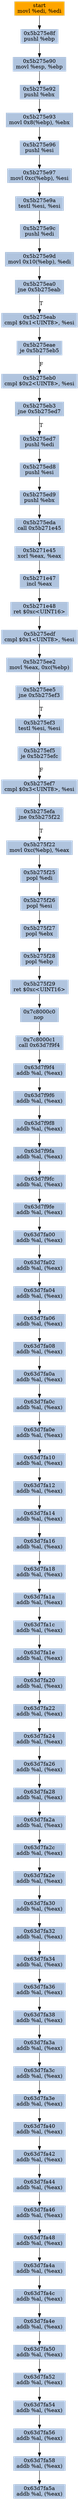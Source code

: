 digraph G {
node[shape=rectangle,style=filled,fillcolor=lightsteelblue,color=lightsteelblue]
bgcolor="transparent"
a0x5b275e8dmovl_edi_edi[label="start\nmovl %edi, %edi",color="lightgrey",fillcolor="orange"];
a0x5b275e8fpushl_ebp[label="0x5b275e8f\npushl %ebp"];
a0x5b275e90movl_esp_ebp[label="0x5b275e90\nmovl %esp, %ebp"];
a0x5b275e92pushl_ebx[label="0x5b275e92\npushl %ebx"];
a0x5b275e93movl_0x8ebp__ebx[label="0x5b275e93\nmovl 0x8(%ebp), %ebx"];
a0x5b275e96pushl_esi[label="0x5b275e96\npushl %esi"];
a0x5b275e97movl_0xcebp__esi[label="0x5b275e97\nmovl 0xc(%ebp), %esi"];
a0x5b275e9atestl_esi_esi[label="0x5b275e9a\ntestl %esi, %esi"];
a0x5b275e9cpushl_edi[label="0x5b275e9c\npushl %edi"];
a0x5b275e9dmovl_0x10ebp__edi[label="0x5b275e9d\nmovl 0x10(%ebp), %edi"];
a0x5b275ea0jne_0x5b275eab[label="0x5b275ea0\njne 0x5b275eab"];
a0x5b275eabcmpl_0x1UINT8_esi[label="0x5b275eab\ncmpl $0x1<UINT8>, %esi"];
a0x5b275eaeje_0x5b275eb5[label="0x5b275eae\nje 0x5b275eb5"];
a0x5b275eb0cmpl_0x2UINT8_esi[label="0x5b275eb0\ncmpl $0x2<UINT8>, %esi"];
a0x5b275eb3jne_0x5b275ed7[label="0x5b275eb3\njne 0x5b275ed7"];
a0x5b275ed7pushl_edi[label="0x5b275ed7\npushl %edi"];
a0x5b275ed8pushl_esi[label="0x5b275ed8\npushl %esi"];
a0x5b275ed9pushl_ebx[label="0x5b275ed9\npushl %ebx"];
a0x5b275edacall_0x5b271e45[label="0x5b275eda\ncall 0x5b271e45"];
a0x5b271e45xorl_eax_eax[label="0x5b271e45\nxorl %eax, %eax"];
a0x5b271e47incl_eax[label="0x5b271e47\nincl %eax"];
a0x5b271e48ret_0xcUINT16[label="0x5b271e48\nret $0xc<UINT16>"];
a0x5b275edfcmpl_0x1UINT8_esi[label="0x5b275edf\ncmpl $0x1<UINT8>, %esi"];
a0x5b275ee2movl_eax_0xcebp_[label="0x5b275ee2\nmovl %eax, 0xc(%ebp)"];
a0x5b275ee5jne_0x5b275ef3[label="0x5b275ee5\njne 0x5b275ef3"];
a0x5b275ef3testl_esi_esi[label="0x5b275ef3\ntestl %esi, %esi"];
a0x5b275ef5je_0x5b275efc[label="0x5b275ef5\nje 0x5b275efc"];
a0x5b275ef7cmpl_0x3UINT8_esi[label="0x5b275ef7\ncmpl $0x3<UINT8>, %esi"];
a0x5b275efajne_0x5b275f22[label="0x5b275efa\njne 0x5b275f22"];
a0x5b275f22movl_0xcebp__eax[label="0x5b275f22\nmovl 0xc(%ebp), %eax"];
a0x5b275f25popl_edi[label="0x5b275f25\npopl %edi"];
a0x5b275f26popl_esi[label="0x5b275f26\npopl %esi"];
a0x5b275f27popl_ebx[label="0x5b275f27\npopl %ebx"];
a0x5b275f28popl_ebp[label="0x5b275f28\npopl %ebp"];
a0x5b275f29ret_0xcUINT16[label="0x5b275f29\nret $0xc<UINT16>"];
a0x7c8000c0nop_[label="0x7c8000c0\nnop "];
a0x7c8000c1call_0x63d7f9f4[label="0x7c8000c1\ncall 0x63d7f9f4"];
a0x63d7f9f4addb_al_eax_[label="0x63d7f9f4\naddb %al, (%eax)"];
a0x63d7f9f6addb_al_eax_[label="0x63d7f9f6\naddb %al, (%eax)"];
a0x63d7f9f8addb_al_eax_[label="0x63d7f9f8\naddb %al, (%eax)"];
a0x63d7f9faaddb_al_eax_[label="0x63d7f9fa\naddb %al, (%eax)"];
a0x63d7f9fcaddb_al_eax_[label="0x63d7f9fc\naddb %al, (%eax)"];
a0x63d7f9feaddb_al_eax_[label="0x63d7f9fe\naddb %al, (%eax)"];
a0x63d7fa00addb_al_eax_[label="0x63d7fa00\naddb %al, (%eax)"];
a0x63d7fa02addb_al_eax_[label="0x63d7fa02\naddb %al, (%eax)"];
a0x63d7fa04addb_al_eax_[label="0x63d7fa04\naddb %al, (%eax)"];
a0x63d7fa06addb_al_eax_[label="0x63d7fa06\naddb %al, (%eax)"];
a0x63d7fa08addb_al_eax_[label="0x63d7fa08\naddb %al, (%eax)"];
a0x63d7fa0aaddb_al_eax_[label="0x63d7fa0a\naddb %al, (%eax)"];
a0x63d7fa0caddb_al_eax_[label="0x63d7fa0c\naddb %al, (%eax)"];
a0x63d7fa0eaddb_al_eax_[label="0x63d7fa0e\naddb %al, (%eax)"];
a0x63d7fa10addb_al_eax_[label="0x63d7fa10\naddb %al, (%eax)"];
a0x63d7fa12addb_al_eax_[label="0x63d7fa12\naddb %al, (%eax)"];
a0x63d7fa14addb_al_eax_[label="0x63d7fa14\naddb %al, (%eax)"];
a0x63d7fa16addb_al_eax_[label="0x63d7fa16\naddb %al, (%eax)"];
a0x63d7fa18addb_al_eax_[label="0x63d7fa18\naddb %al, (%eax)"];
a0x63d7fa1aaddb_al_eax_[label="0x63d7fa1a\naddb %al, (%eax)"];
a0x63d7fa1caddb_al_eax_[label="0x63d7fa1c\naddb %al, (%eax)"];
a0x63d7fa1eaddb_al_eax_[label="0x63d7fa1e\naddb %al, (%eax)"];
a0x63d7fa20addb_al_eax_[label="0x63d7fa20\naddb %al, (%eax)"];
a0x63d7fa22addb_al_eax_[label="0x63d7fa22\naddb %al, (%eax)"];
a0x63d7fa24addb_al_eax_[label="0x63d7fa24\naddb %al, (%eax)"];
a0x63d7fa26addb_al_eax_[label="0x63d7fa26\naddb %al, (%eax)"];
a0x63d7fa28addb_al_eax_[label="0x63d7fa28\naddb %al, (%eax)"];
a0x63d7fa2aaddb_al_eax_[label="0x63d7fa2a\naddb %al, (%eax)"];
a0x63d7fa2caddb_al_eax_[label="0x63d7fa2c\naddb %al, (%eax)"];
a0x63d7fa2eaddb_al_eax_[label="0x63d7fa2e\naddb %al, (%eax)"];
a0x63d7fa30addb_al_eax_[label="0x63d7fa30\naddb %al, (%eax)"];
a0x63d7fa32addb_al_eax_[label="0x63d7fa32\naddb %al, (%eax)"];
a0x63d7fa34addb_al_eax_[label="0x63d7fa34\naddb %al, (%eax)"];
a0x63d7fa36addb_al_eax_[label="0x63d7fa36\naddb %al, (%eax)"];
a0x63d7fa38addb_al_eax_[label="0x63d7fa38\naddb %al, (%eax)"];
a0x63d7fa3aaddb_al_eax_[label="0x63d7fa3a\naddb %al, (%eax)"];
a0x63d7fa3caddb_al_eax_[label="0x63d7fa3c\naddb %al, (%eax)"];
a0x63d7fa3eaddb_al_eax_[label="0x63d7fa3e\naddb %al, (%eax)"];
a0x63d7fa40addb_al_eax_[label="0x63d7fa40\naddb %al, (%eax)"];
a0x63d7fa42addb_al_eax_[label="0x63d7fa42\naddb %al, (%eax)"];
a0x63d7fa44addb_al_eax_[label="0x63d7fa44\naddb %al, (%eax)"];
a0x63d7fa46addb_al_eax_[label="0x63d7fa46\naddb %al, (%eax)"];
a0x63d7fa48addb_al_eax_[label="0x63d7fa48\naddb %al, (%eax)"];
a0x63d7fa4aaddb_al_eax_[label="0x63d7fa4a\naddb %al, (%eax)"];
a0x63d7fa4caddb_al_eax_[label="0x63d7fa4c\naddb %al, (%eax)"];
a0x63d7fa4eaddb_al_eax_[label="0x63d7fa4e\naddb %al, (%eax)"];
a0x63d7fa50addb_al_eax_[label="0x63d7fa50\naddb %al, (%eax)"];
a0x63d7fa52addb_al_eax_[label="0x63d7fa52\naddb %al, (%eax)"];
a0x63d7fa54addb_al_eax_[label="0x63d7fa54\naddb %al, (%eax)"];
a0x63d7fa56addb_al_eax_[label="0x63d7fa56\naddb %al, (%eax)"];
a0x63d7fa58addb_al_eax_[label="0x63d7fa58\naddb %al, (%eax)"];
a0x63d7fa5aaddb_al_eax_[label="0x63d7fa5a\naddb %al, (%eax)"];
a0x5b275e8dmovl_edi_edi -> a0x5b275e8fpushl_ebp [color="#000000"];
a0x5b275e8fpushl_ebp -> a0x5b275e90movl_esp_ebp [color="#000000"];
a0x5b275e90movl_esp_ebp -> a0x5b275e92pushl_ebx [color="#000000"];
a0x5b275e92pushl_ebx -> a0x5b275e93movl_0x8ebp__ebx [color="#000000"];
a0x5b275e93movl_0x8ebp__ebx -> a0x5b275e96pushl_esi [color="#000000"];
a0x5b275e96pushl_esi -> a0x5b275e97movl_0xcebp__esi [color="#000000"];
a0x5b275e97movl_0xcebp__esi -> a0x5b275e9atestl_esi_esi [color="#000000"];
a0x5b275e9atestl_esi_esi -> a0x5b275e9cpushl_edi [color="#000000"];
a0x5b275e9cpushl_edi -> a0x5b275e9dmovl_0x10ebp__edi [color="#000000"];
a0x5b275e9dmovl_0x10ebp__edi -> a0x5b275ea0jne_0x5b275eab [color="#000000"];
a0x5b275ea0jne_0x5b275eab -> a0x5b275eabcmpl_0x1UINT8_esi [color="#000000",label="T"];
a0x5b275eabcmpl_0x1UINT8_esi -> a0x5b275eaeje_0x5b275eb5 [color="#000000"];
a0x5b275eaeje_0x5b275eb5 -> a0x5b275eb0cmpl_0x2UINT8_esi [color="#000000",label="F"];
a0x5b275eb0cmpl_0x2UINT8_esi -> a0x5b275eb3jne_0x5b275ed7 [color="#000000"];
a0x5b275eb3jne_0x5b275ed7 -> a0x5b275ed7pushl_edi [color="#000000",label="T"];
a0x5b275ed7pushl_edi -> a0x5b275ed8pushl_esi [color="#000000"];
a0x5b275ed8pushl_esi -> a0x5b275ed9pushl_ebx [color="#000000"];
a0x5b275ed9pushl_ebx -> a0x5b275edacall_0x5b271e45 [color="#000000"];
a0x5b275edacall_0x5b271e45 -> a0x5b271e45xorl_eax_eax [color="#000000"];
a0x5b271e45xorl_eax_eax -> a0x5b271e47incl_eax [color="#000000"];
a0x5b271e47incl_eax -> a0x5b271e48ret_0xcUINT16 [color="#000000"];
a0x5b271e48ret_0xcUINT16 -> a0x5b275edfcmpl_0x1UINT8_esi [color="#000000"];
a0x5b275edfcmpl_0x1UINT8_esi -> a0x5b275ee2movl_eax_0xcebp_ [color="#000000"];
a0x5b275ee2movl_eax_0xcebp_ -> a0x5b275ee5jne_0x5b275ef3 [color="#000000"];
a0x5b275ee5jne_0x5b275ef3 -> a0x5b275ef3testl_esi_esi [color="#000000",label="T"];
a0x5b275ef3testl_esi_esi -> a0x5b275ef5je_0x5b275efc [color="#000000"];
a0x5b275ef5je_0x5b275efc -> a0x5b275ef7cmpl_0x3UINT8_esi [color="#000000",label="F"];
a0x5b275ef7cmpl_0x3UINT8_esi -> a0x5b275efajne_0x5b275f22 [color="#000000"];
a0x5b275efajne_0x5b275f22 -> a0x5b275f22movl_0xcebp__eax [color="#000000",label="T"];
a0x5b275f22movl_0xcebp__eax -> a0x5b275f25popl_edi [color="#000000"];
a0x5b275f25popl_edi -> a0x5b275f26popl_esi [color="#000000"];
a0x5b275f26popl_esi -> a0x5b275f27popl_ebx [color="#000000"];
a0x5b275f27popl_ebx -> a0x5b275f28popl_ebp [color="#000000"];
a0x5b275f28popl_ebp -> a0x5b275f29ret_0xcUINT16 [color="#000000"];
a0x5b275f29ret_0xcUINT16 -> a0x7c8000c0nop_ [color="#000000"];
a0x7c8000c0nop_ -> a0x7c8000c1call_0x63d7f9f4 [color="#000000"];
a0x7c8000c1call_0x63d7f9f4 -> a0x63d7f9f4addb_al_eax_ [color="#000000"];
a0x63d7f9f4addb_al_eax_ -> a0x63d7f9f6addb_al_eax_ [color="#000000"];
a0x63d7f9f6addb_al_eax_ -> a0x63d7f9f8addb_al_eax_ [color="#000000"];
a0x63d7f9f8addb_al_eax_ -> a0x63d7f9faaddb_al_eax_ [color="#000000"];
a0x63d7f9faaddb_al_eax_ -> a0x63d7f9fcaddb_al_eax_ [color="#000000"];
a0x63d7f9fcaddb_al_eax_ -> a0x63d7f9feaddb_al_eax_ [color="#000000"];
a0x63d7f9feaddb_al_eax_ -> a0x63d7fa00addb_al_eax_ [color="#000000"];
a0x63d7fa00addb_al_eax_ -> a0x63d7fa02addb_al_eax_ [color="#000000"];
a0x63d7fa02addb_al_eax_ -> a0x63d7fa04addb_al_eax_ [color="#000000"];
a0x63d7fa04addb_al_eax_ -> a0x63d7fa06addb_al_eax_ [color="#000000"];
a0x63d7fa06addb_al_eax_ -> a0x63d7fa08addb_al_eax_ [color="#000000"];
a0x63d7fa08addb_al_eax_ -> a0x63d7fa0aaddb_al_eax_ [color="#000000"];
a0x63d7fa0aaddb_al_eax_ -> a0x63d7fa0caddb_al_eax_ [color="#000000"];
a0x63d7fa0caddb_al_eax_ -> a0x63d7fa0eaddb_al_eax_ [color="#000000"];
a0x63d7fa0eaddb_al_eax_ -> a0x63d7fa10addb_al_eax_ [color="#000000"];
a0x63d7fa10addb_al_eax_ -> a0x63d7fa12addb_al_eax_ [color="#000000"];
a0x63d7fa12addb_al_eax_ -> a0x63d7fa14addb_al_eax_ [color="#000000"];
a0x63d7fa14addb_al_eax_ -> a0x63d7fa16addb_al_eax_ [color="#000000"];
a0x63d7fa16addb_al_eax_ -> a0x63d7fa18addb_al_eax_ [color="#000000"];
a0x63d7fa18addb_al_eax_ -> a0x63d7fa1aaddb_al_eax_ [color="#000000"];
a0x63d7fa1aaddb_al_eax_ -> a0x63d7fa1caddb_al_eax_ [color="#000000"];
a0x63d7fa1caddb_al_eax_ -> a0x63d7fa1eaddb_al_eax_ [color="#000000"];
a0x63d7fa1eaddb_al_eax_ -> a0x63d7fa20addb_al_eax_ [color="#000000"];
a0x63d7fa20addb_al_eax_ -> a0x63d7fa22addb_al_eax_ [color="#000000"];
a0x63d7fa22addb_al_eax_ -> a0x63d7fa24addb_al_eax_ [color="#000000"];
a0x63d7fa24addb_al_eax_ -> a0x63d7fa26addb_al_eax_ [color="#000000"];
a0x63d7fa26addb_al_eax_ -> a0x63d7fa28addb_al_eax_ [color="#000000"];
a0x63d7fa28addb_al_eax_ -> a0x63d7fa2aaddb_al_eax_ [color="#000000"];
a0x63d7fa2aaddb_al_eax_ -> a0x63d7fa2caddb_al_eax_ [color="#000000"];
a0x63d7fa2caddb_al_eax_ -> a0x63d7fa2eaddb_al_eax_ [color="#000000"];
a0x63d7fa2eaddb_al_eax_ -> a0x63d7fa30addb_al_eax_ [color="#000000"];
a0x63d7fa30addb_al_eax_ -> a0x63d7fa32addb_al_eax_ [color="#000000"];
a0x63d7fa32addb_al_eax_ -> a0x63d7fa34addb_al_eax_ [color="#000000"];
a0x63d7fa34addb_al_eax_ -> a0x63d7fa36addb_al_eax_ [color="#000000"];
a0x63d7fa36addb_al_eax_ -> a0x63d7fa38addb_al_eax_ [color="#000000"];
a0x63d7fa38addb_al_eax_ -> a0x63d7fa3aaddb_al_eax_ [color="#000000"];
a0x63d7fa3aaddb_al_eax_ -> a0x63d7fa3caddb_al_eax_ [color="#000000"];
a0x63d7fa3caddb_al_eax_ -> a0x63d7fa3eaddb_al_eax_ [color="#000000"];
a0x63d7fa3eaddb_al_eax_ -> a0x63d7fa40addb_al_eax_ [color="#000000"];
a0x63d7fa40addb_al_eax_ -> a0x63d7fa42addb_al_eax_ [color="#000000"];
a0x63d7fa42addb_al_eax_ -> a0x63d7fa44addb_al_eax_ [color="#000000"];
a0x63d7fa44addb_al_eax_ -> a0x63d7fa46addb_al_eax_ [color="#000000"];
a0x63d7fa46addb_al_eax_ -> a0x63d7fa48addb_al_eax_ [color="#000000"];
a0x63d7fa48addb_al_eax_ -> a0x63d7fa4aaddb_al_eax_ [color="#000000"];
a0x63d7fa4aaddb_al_eax_ -> a0x63d7fa4caddb_al_eax_ [color="#000000"];
a0x63d7fa4caddb_al_eax_ -> a0x63d7fa4eaddb_al_eax_ [color="#000000"];
a0x63d7fa4eaddb_al_eax_ -> a0x63d7fa50addb_al_eax_ [color="#000000"];
a0x63d7fa50addb_al_eax_ -> a0x63d7fa52addb_al_eax_ [color="#000000"];
a0x63d7fa52addb_al_eax_ -> a0x63d7fa54addb_al_eax_ [color="#000000"];
a0x63d7fa54addb_al_eax_ -> a0x63d7fa56addb_al_eax_ [color="#000000"];
a0x63d7fa56addb_al_eax_ -> a0x63d7fa58addb_al_eax_ [color="#000000"];
a0x63d7fa58addb_al_eax_ -> a0x63d7fa5aaddb_al_eax_ [color="#000000"];
}
